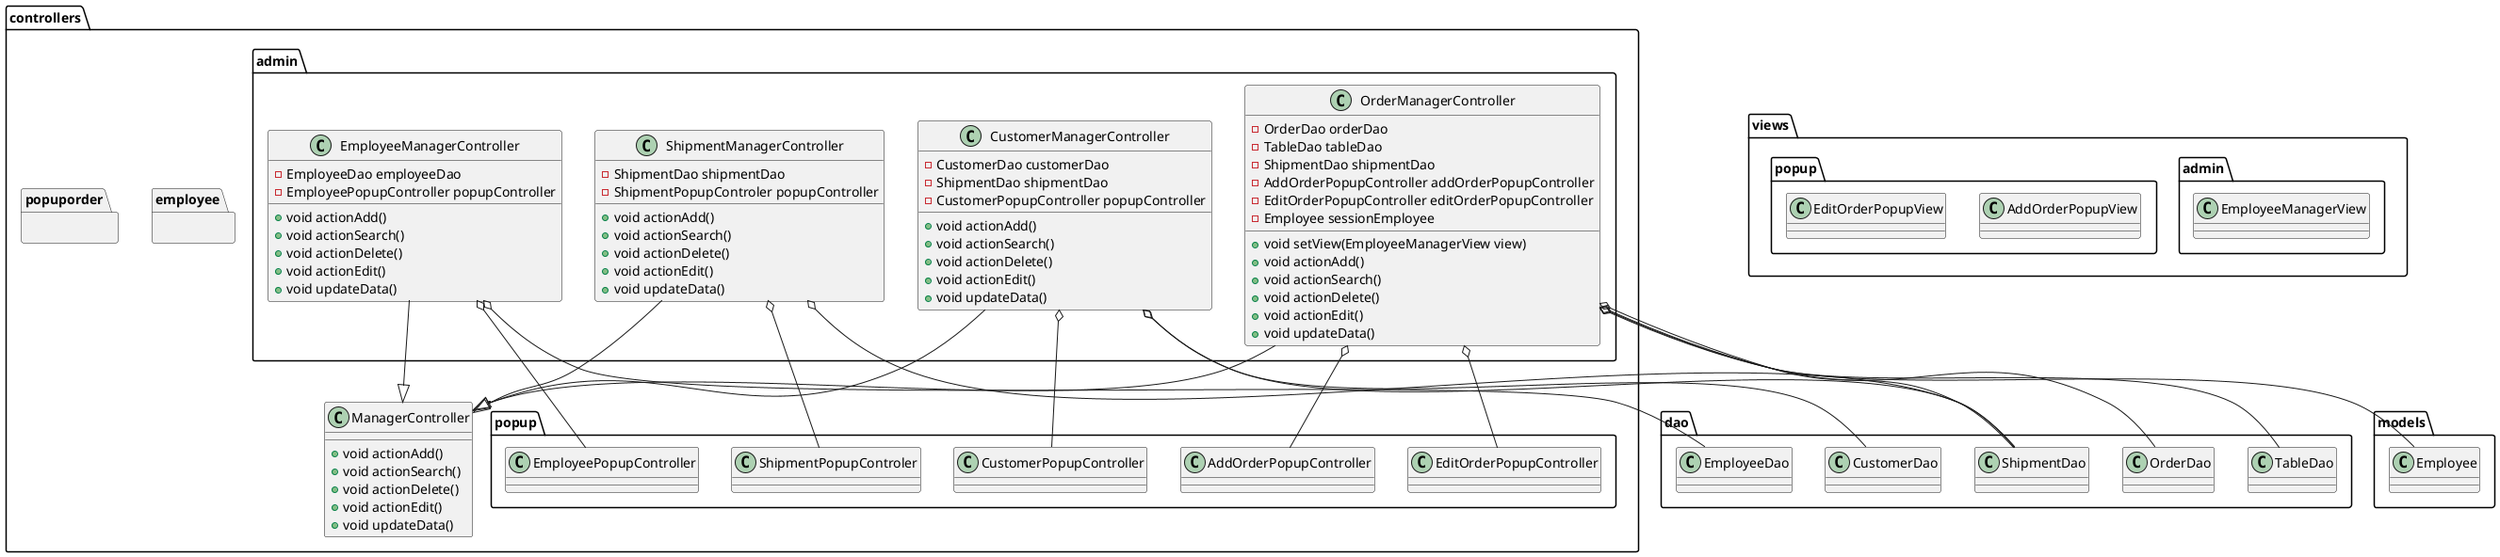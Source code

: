 @startuml
package controllers {
    class ManagerController {
        + void actionAdd()
        + void actionSearch()
        + void actionDelete()
        + void actionEdit()
        + void updateData()
    }

    package admin {
        class CustomerManagerController {
            - CustomerDao customerDao
            - ShipmentDao shipmentDao
            - CustomerPopupController popupController
            + void actionAdd()
            + void actionSearch()
            + void actionDelete()
            + void actionEdit()
            + void updateData()
        }

        class EmployeeManagerController {
            - EmployeeDao employeeDao
            - EmployeePopupController popupController
            + void actionAdd()
            + void actionSearch()
            + void actionDelete()
            + void actionEdit()
            + void updateData()
        }

        class OrderManagerController {
            - OrderDao orderDao
            - TableDao tableDao
            - ShipmentDao shipmentDao
            - AddOrderPopupController addOrderPopupController
            - EditOrderPopupController editOrderPopupController
            - Employee sessionEmployee
            + void setView(EmployeeManagerView view)
            + void actionAdd()
            + void actionSearch()
            + void actionDelete()
            + void actionEdit()
            + void updateData()
        }

        class ShipmentManagerController {
            - ShipmentDao shipmentDao
            - ShipmentPopupControler popupController
            + void actionAdd()
            + void actionSearch()
            + void actionDelete()
            + void actionEdit()
            + void updateData()
        }
    }

    package employee {
    }

    package popup {
        class AddOrderPopupController {
        }

        class EditOrderPopupController {
        }

        class EmployeePopupController {
        }

        class ShipmentPopupControler {
        }

        class CustomerPopupController {
        }
    }

    package popuporder {
    }
}

class dao.CustomerDao
class dao.EmployeeDao
class dao.OrderDao
class dao.ShipmentDao
class dao.TableDao
class models.Employee
class views.admin.EmployeeManagerView
class views.popup.AddOrderPopupView
class views.popup.EditOrderPopupView

controllers.admin.CustomerManagerController --|> controllers.ManagerController
controllers.admin.EmployeeManagerController --|> controllers.ManagerController
controllers.admin.OrderManagerController --|> controllers.ManagerController
controllers.admin.ShipmentManagerController --|> controllers.ManagerController

controllers.admin.CustomerManagerController o-- dao.CustomerDao
controllers.admin.CustomerManagerController o-- dao.ShipmentDao
controllers.admin.CustomerManagerController o-- controllers.popup.CustomerPopupController

controllers.admin.EmployeeManagerController o-- dao.EmployeeDao
controllers.admin.EmployeeManagerController o-- controllers.popup.EmployeePopupController

controllers.admin.OrderManagerController o-- dao.OrderDao
controllers.admin.OrderManagerController o-- dao.TableDao
controllers.admin.OrderManagerController o-- dao.ShipmentDao
controllers.admin.OrderManagerController o-- controllers.popup.AddOrderPopupController
controllers.admin.OrderManagerController o-- controllers.popup.EditOrderPopupController
controllers.admin.OrderManagerController o-- models.Employee

controllers.admin.ShipmentManagerController o-- dao.ShipmentDao
controllers.admin.ShipmentManagerController o-- controllers.popup.ShipmentPopupControler
@enduml